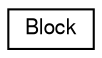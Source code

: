 digraph G
{
  edge [fontname="FreeSans",fontsize="10",labelfontname="FreeSans",labelfontsize="10"];
  node [fontname="FreeSans",fontsize="10",shape=record];
  rankdir=LR;
  Node1 [label="Block",height=0.2,width=0.4,color="black", fillcolor="white", style="filled",URL="$class_block.html"];
}
